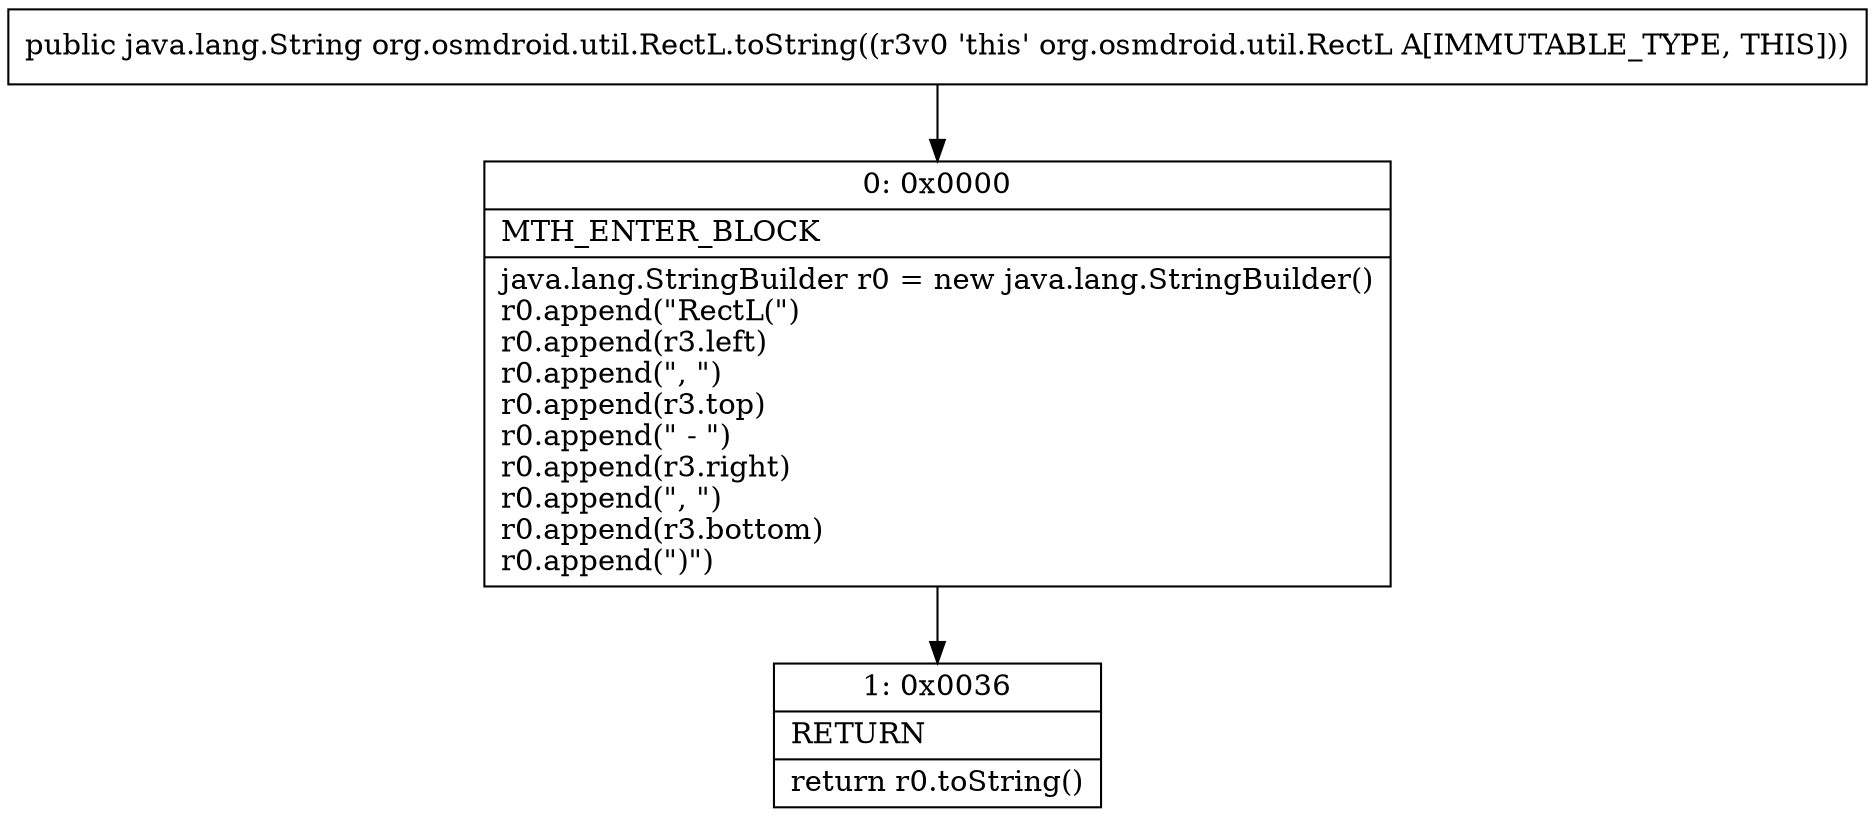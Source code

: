 digraph "CFG fororg.osmdroid.util.RectL.toString()Ljava\/lang\/String;" {
Node_0 [shape=record,label="{0\:\ 0x0000|MTH_ENTER_BLOCK\l|java.lang.StringBuilder r0 = new java.lang.StringBuilder()\lr0.append(\"RectL(\")\lr0.append(r3.left)\lr0.append(\", \")\lr0.append(r3.top)\lr0.append(\" \- \")\lr0.append(r3.right)\lr0.append(\", \")\lr0.append(r3.bottom)\lr0.append(\")\")\l}"];
Node_1 [shape=record,label="{1\:\ 0x0036|RETURN\l|return r0.toString()\l}"];
MethodNode[shape=record,label="{public java.lang.String org.osmdroid.util.RectL.toString((r3v0 'this' org.osmdroid.util.RectL A[IMMUTABLE_TYPE, THIS])) }"];
MethodNode -> Node_0;
Node_0 -> Node_1;
}

